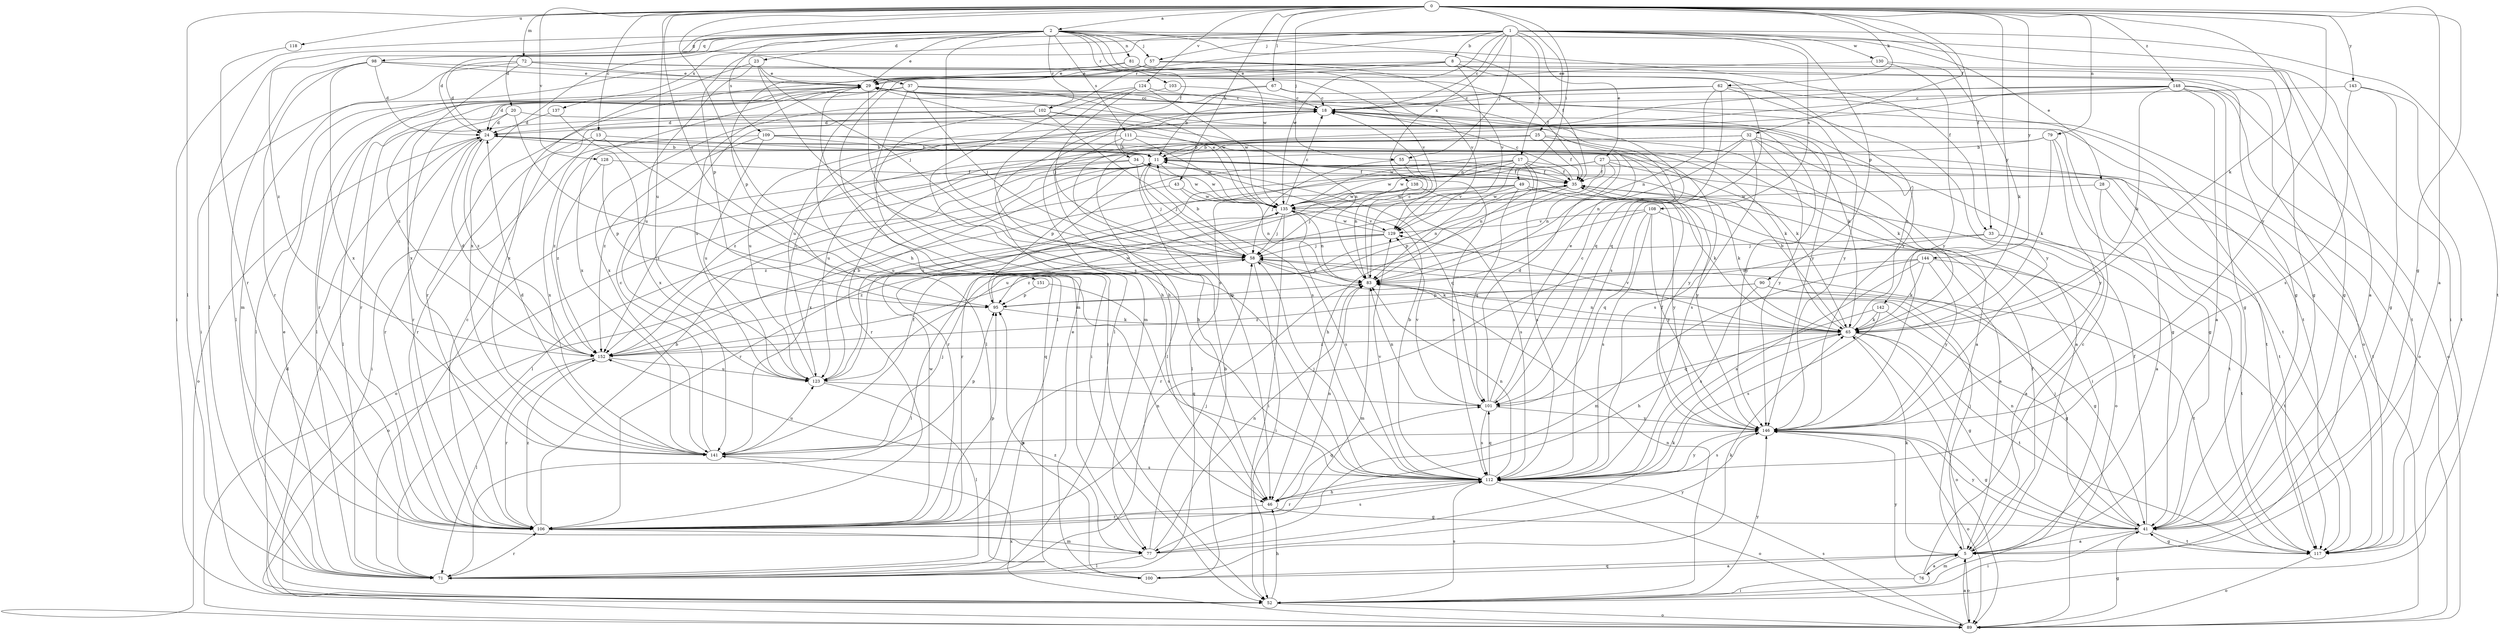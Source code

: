 strict digraph  {
0;
1;
2;
5;
8;
11;
13;
17;
18;
20;
23;
24;
25;
27;
28;
29;
32;
33;
34;
35;
37;
41;
43;
46;
49;
52;
55;
57;
58;
62;
65;
67;
71;
72;
76;
77;
79;
81;
83;
89;
90;
95;
98;
100;
101;
102;
103;
106;
108;
109;
111;
112;
117;
118;
123;
124;
128;
129;
130;
135;
137;
138;
141;
142;
143;
144;
146;
148;
151;
152;
0 -> 2  [label=a];
0 -> 5  [label=a];
0 -> 13  [label=c];
0 -> 25  [label=e];
0 -> 32  [label=f];
0 -> 33  [label=f];
0 -> 37  [label=g];
0 -> 41  [label=g];
0 -> 43  [label=h];
0 -> 46  [label=h];
0 -> 49  [label=i];
0 -> 55  [label=j];
0 -> 62  [label=k];
0 -> 65  [label=k];
0 -> 67  [label=l];
0 -> 71  [label=l];
0 -> 72  [label=m];
0 -> 79  [label=n];
0 -> 118  [label=u];
0 -> 123  [label=u];
0 -> 124  [label=v];
0 -> 128  [label=v];
0 -> 142  [label=y];
0 -> 143  [label=y];
0 -> 144  [label=y];
0 -> 146  [label=y];
0 -> 148  [label=z];
0 -> 151  [label=z];
1 -> 5  [label=a];
1 -> 8  [label=b];
1 -> 17  [label=c];
1 -> 18  [label=c];
1 -> 20  [label=d];
1 -> 27  [label=e];
1 -> 52  [label=i];
1 -> 55  [label=j];
1 -> 57  [label=j];
1 -> 90  [label=p];
1 -> 95  [label=p];
1 -> 102  [label=r];
1 -> 108  [label=s];
1 -> 117  [label=t];
1 -> 130  [label=w];
1 -> 135  [label=w];
1 -> 137  [label=x];
1 -> 138  [label=x];
2 -> 23  [label=d];
2 -> 24  [label=d];
2 -> 28  [label=e];
2 -> 29  [label=e];
2 -> 33  [label=f];
2 -> 34  [label=f];
2 -> 35  [label=f];
2 -> 52  [label=i];
2 -> 57  [label=j];
2 -> 58  [label=j];
2 -> 71  [label=l];
2 -> 81  [label=n];
2 -> 98  [label=q];
2 -> 102  [label=r];
2 -> 103  [label=r];
2 -> 109  [label=s];
2 -> 111  [label=s];
2 -> 135  [label=w];
2 -> 141  [label=x];
2 -> 152  [label=z];
5 -> 35  [label=f];
5 -> 58  [label=j];
5 -> 65  [label=k];
5 -> 76  [label=m];
5 -> 89  [label=o];
5 -> 100  [label=q];
8 -> 29  [label=e];
8 -> 41  [label=g];
8 -> 77  [label=m];
8 -> 83  [label=n];
8 -> 106  [label=r];
8 -> 112  [label=s];
11 -> 35  [label=f];
11 -> 58  [label=j];
11 -> 71  [label=l];
11 -> 89  [label=o];
11 -> 95  [label=p];
11 -> 112  [label=s];
11 -> 117  [label=t];
11 -> 135  [label=w];
11 -> 141  [label=x];
11 -> 146  [label=y];
13 -> 11  [label=b];
13 -> 100  [label=q];
13 -> 106  [label=r];
13 -> 141  [label=x];
17 -> 35  [label=f];
17 -> 71  [label=l];
17 -> 83  [label=n];
17 -> 106  [label=r];
17 -> 112  [label=s];
17 -> 117  [label=t];
17 -> 123  [label=u];
17 -> 129  [label=v];
17 -> 135  [label=w];
18 -> 24  [label=d];
18 -> 123  [label=u];
18 -> 146  [label=y];
20 -> 24  [label=d];
20 -> 65  [label=k];
20 -> 71  [label=l];
20 -> 106  [label=r];
23 -> 29  [label=e];
23 -> 58  [label=j];
23 -> 112  [label=s];
23 -> 123  [label=u];
23 -> 141  [label=x];
24 -> 11  [label=b];
24 -> 52  [label=i];
24 -> 65  [label=k];
24 -> 89  [label=o];
24 -> 106  [label=r];
24 -> 117  [label=t];
24 -> 152  [label=z];
25 -> 11  [label=b];
25 -> 35  [label=f];
25 -> 65  [label=k];
25 -> 106  [label=r];
25 -> 112  [label=s];
25 -> 123  [label=u];
27 -> 35  [label=f];
27 -> 46  [label=h];
27 -> 52  [label=i];
27 -> 83  [label=n];
27 -> 117  [label=t];
27 -> 123  [label=u];
27 -> 135  [label=w];
28 -> 5  [label=a];
28 -> 117  [label=t];
28 -> 135  [label=w];
29 -> 18  [label=c];
29 -> 71  [label=l];
29 -> 106  [label=r];
29 -> 112  [label=s];
29 -> 117  [label=t];
29 -> 123  [label=u];
29 -> 141  [label=x];
29 -> 146  [label=y];
32 -> 5  [label=a];
32 -> 11  [label=b];
32 -> 41  [label=g];
32 -> 71  [label=l];
32 -> 83  [label=n];
32 -> 112  [label=s];
32 -> 135  [label=w];
32 -> 146  [label=y];
33 -> 5  [label=a];
33 -> 58  [label=j];
33 -> 106  [label=r];
33 -> 117  [label=t];
34 -> 35  [label=f];
34 -> 58  [label=j];
34 -> 71  [label=l];
34 -> 101  [label=q];
34 -> 135  [label=w];
34 -> 152  [label=z];
35 -> 18  [label=c];
35 -> 65  [label=k];
35 -> 95  [label=p];
35 -> 123  [label=u];
35 -> 135  [label=w];
37 -> 18  [label=c];
37 -> 24  [label=d];
37 -> 52  [label=i];
37 -> 58  [label=j];
37 -> 71  [label=l];
37 -> 101  [label=q];
37 -> 106  [label=r];
37 -> 135  [label=w];
41 -> 5  [label=a];
41 -> 35  [label=f];
41 -> 52  [label=i];
41 -> 58  [label=j];
41 -> 83  [label=n];
41 -> 117  [label=t];
41 -> 146  [label=y];
43 -> 83  [label=n];
43 -> 135  [label=w];
43 -> 152  [label=z];
46 -> 41  [label=g];
46 -> 83  [label=n];
46 -> 101  [label=q];
46 -> 106  [label=r];
49 -> 65  [label=k];
49 -> 83  [label=n];
49 -> 89  [label=o];
49 -> 101  [label=q];
49 -> 106  [label=r];
49 -> 135  [label=w];
49 -> 152  [label=z];
52 -> 24  [label=d];
52 -> 46  [label=h];
52 -> 83  [label=n];
52 -> 89  [label=o];
52 -> 112  [label=s];
52 -> 146  [label=y];
55 -> 35  [label=f];
55 -> 58  [label=j];
55 -> 83  [label=n];
57 -> 29  [label=e];
57 -> 41  [label=g];
57 -> 71  [label=l];
57 -> 89  [label=o];
57 -> 95  [label=p];
57 -> 129  [label=v];
58 -> 11  [label=b];
58 -> 52  [label=i];
58 -> 65  [label=k];
58 -> 71  [label=l];
58 -> 83  [label=n];
62 -> 18  [label=c];
62 -> 71  [label=l];
62 -> 83  [label=n];
62 -> 89  [label=o];
62 -> 101  [label=q];
62 -> 146  [label=y];
65 -> 11  [label=b];
65 -> 18  [label=c];
65 -> 41  [label=g];
65 -> 83  [label=n];
65 -> 89  [label=o];
65 -> 101  [label=q];
65 -> 117  [label=t];
65 -> 129  [label=v];
65 -> 152  [label=z];
67 -> 11  [label=b];
67 -> 18  [label=c];
67 -> 141  [label=x];
67 -> 146  [label=y];
71 -> 29  [label=e];
71 -> 65  [label=k];
71 -> 106  [label=r];
72 -> 24  [label=d];
72 -> 29  [label=e];
72 -> 35  [label=f];
72 -> 41  [label=g];
72 -> 77  [label=m];
72 -> 141  [label=x];
76 -> 5  [label=a];
76 -> 18  [label=c];
76 -> 52  [label=i];
76 -> 146  [label=y];
77 -> 58  [label=j];
77 -> 65  [label=k];
77 -> 71  [label=l];
77 -> 83  [label=n];
77 -> 146  [label=y];
77 -> 152  [label=z];
79 -> 11  [label=b];
79 -> 41  [label=g];
79 -> 65  [label=k];
79 -> 146  [label=y];
79 -> 152  [label=z];
81 -> 29  [label=e];
81 -> 52  [label=i];
81 -> 129  [label=v];
81 -> 146  [label=y];
83 -> 18  [label=c];
83 -> 77  [label=m];
83 -> 95  [label=p];
89 -> 5  [label=a];
89 -> 41  [label=g];
89 -> 112  [label=s];
89 -> 141  [label=x];
90 -> 41  [label=g];
90 -> 95  [label=p];
90 -> 112  [label=s];
90 -> 117  [label=t];
90 -> 152  [label=z];
95 -> 65  [label=k];
95 -> 135  [label=w];
98 -> 24  [label=d];
98 -> 29  [label=e];
98 -> 71  [label=l];
98 -> 106  [label=r];
98 -> 129  [label=v];
98 -> 141  [label=x];
100 -> 5  [label=a];
100 -> 11  [label=b];
100 -> 29  [label=e];
100 -> 95  [label=p];
101 -> 18  [label=c];
101 -> 24  [label=d];
101 -> 29  [label=e];
101 -> 83  [label=n];
101 -> 112  [label=s];
101 -> 129  [label=v];
101 -> 146  [label=y];
102 -> 24  [label=d];
102 -> 52  [label=i];
102 -> 71  [label=l];
102 -> 83  [label=n];
102 -> 112  [label=s];
102 -> 117  [label=t];
103 -> 18  [label=c];
103 -> 46  [label=h];
106 -> 11  [label=b];
106 -> 18  [label=c];
106 -> 77  [label=m];
106 -> 83  [label=n];
106 -> 95  [label=p];
106 -> 112  [label=s];
106 -> 135  [label=w];
106 -> 152  [label=z];
108 -> 5  [label=a];
108 -> 101  [label=q];
108 -> 112  [label=s];
108 -> 129  [label=v];
108 -> 146  [label=y];
108 -> 152  [label=z];
109 -> 11  [label=b];
109 -> 52  [label=i];
109 -> 65  [label=k];
109 -> 123  [label=u];
109 -> 146  [label=y];
109 -> 152  [label=z];
111 -> 5  [label=a];
111 -> 11  [label=b];
111 -> 46  [label=h];
111 -> 135  [label=w];
111 -> 152  [label=z];
112 -> 11  [label=b];
112 -> 46  [label=h];
112 -> 58  [label=j];
112 -> 83  [label=n];
112 -> 89  [label=o];
112 -> 101  [label=q];
112 -> 106  [label=r];
112 -> 129  [label=v];
112 -> 146  [label=y];
117 -> 41  [label=g];
117 -> 89  [label=o];
118 -> 106  [label=r];
123 -> 11  [label=b];
123 -> 18  [label=c];
123 -> 71  [label=l];
123 -> 101  [label=q];
124 -> 18  [label=c];
124 -> 46  [label=h];
124 -> 58  [label=j];
124 -> 135  [label=w];
124 -> 152  [label=z];
128 -> 35  [label=f];
128 -> 95  [label=p];
128 -> 152  [label=z];
129 -> 58  [label=j];
129 -> 89  [label=o];
129 -> 135  [label=w];
129 -> 152  [label=z];
130 -> 29  [label=e];
130 -> 65  [label=k];
130 -> 146  [label=y];
135 -> 18  [label=c];
135 -> 29  [label=e];
135 -> 52  [label=i];
135 -> 58  [label=j];
135 -> 83  [label=n];
135 -> 112  [label=s];
135 -> 129  [label=v];
137 -> 24  [label=d];
137 -> 141  [label=x];
138 -> 58  [label=j];
138 -> 106  [label=r];
138 -> 112  [label=s];
138 -> 135  [label=w];
138 -> 146  [label=y];
141 -> 18  [label=c];
141 -> 24  [label=d];
141 -> 35  [label=f];
141 -> 58  [label=j];
141 -> 95  [label=p];
141 -> 112  [label=s];
141 -> 123  [label=u];
142 -> 41  [label=g];
142 -> 46  [label=h];
142 -> 65  [label=k];
142 -> 112  [label=s];
143 -> 18  [label=c];
143 -> 41  [label=g];
143 -> 112  [label=s];
143 -> 117  [label=t];
144 -> 65  [label=k];
144 -> 77  [label=m];
144 -> 83  [label=n];
144 -> 112  [label=s];
144 -> 117  [label=t];
144 -> 146  [label=y];
146 -> 35  [label=f];
146 -> 41  [label=g];
146 -> 89  [label=o];
146 -> 112  [label=s];
146 -> 141  [label=x];
148 -> 5  [label=a];
148 -> 18  [label=c];
148 -> 41  [label=g];
148 -> 46  [label=h];
148 -> 65  [label=k];
148 -> 77  [label=m];
148 -> 89  [label=o];
148 -> 117  [label=t];
148 -> 123  [label=u];
151 -> 95  [label=p];
151 -> 112  [label=s];
152 -> 24  [label=d];
152 -> 71  [label=l];
152 -> 106  [label=r];
152 -> 123  [label=u];
}
